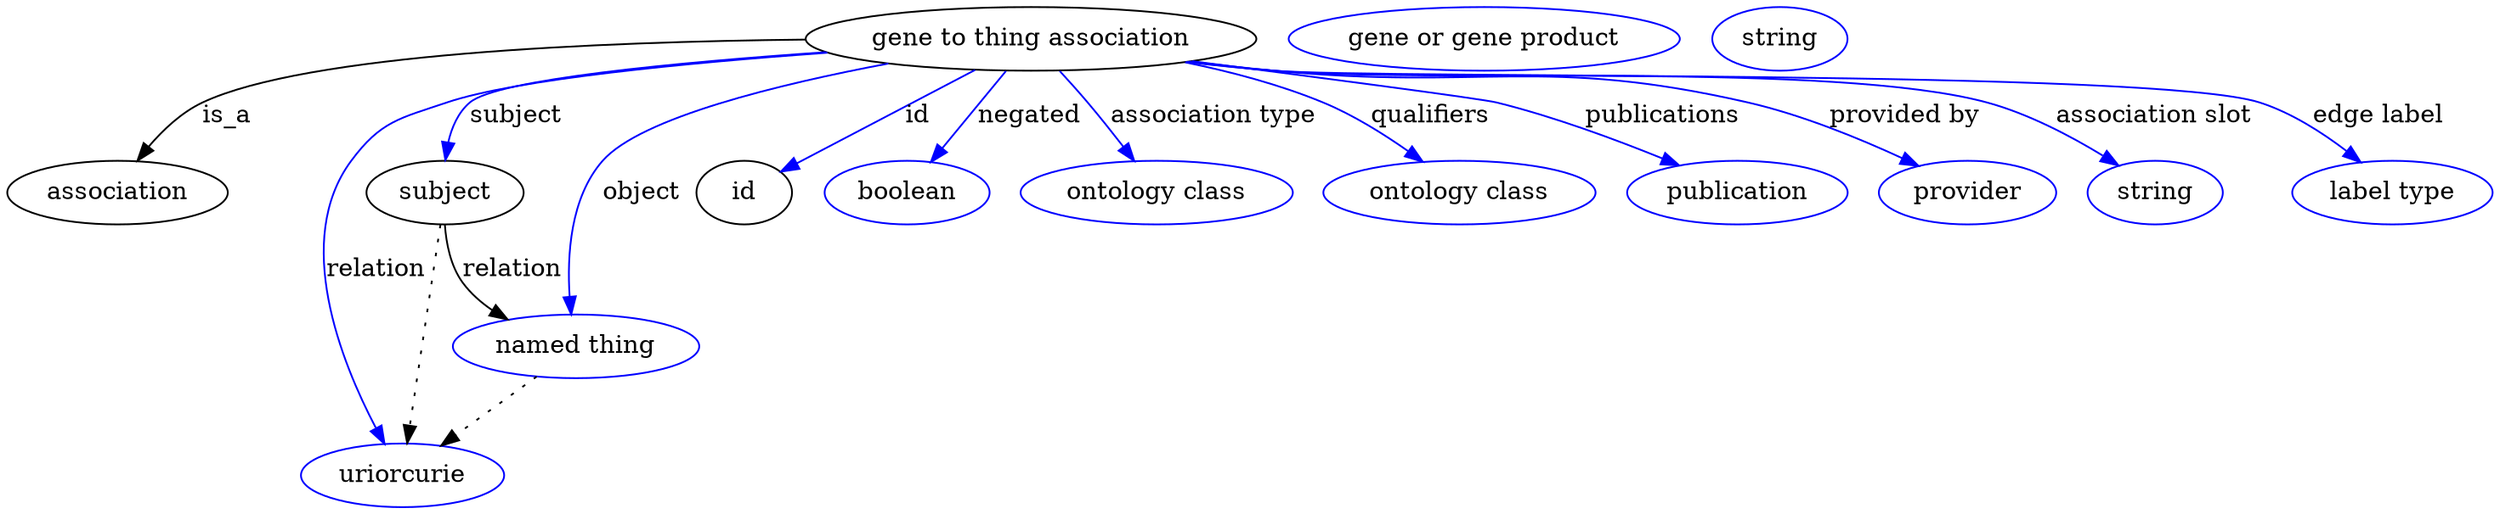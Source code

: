 digraph {
	graph [bb="0,0,1175.5,283"];
	node [label="\N"];
	"gene to thing association"	 [height=0.5,
		label="gene to thing association",
		pos="496.05,265",
		width=2.7442];
	association	 [height=0.5,
		pos="50.046,178",
		width=1.3902];
	"gene to thing association" -> association	 [label=is_a,
		lp="103.05,221.5",
		pos="e,59.666,195.81 400.33,260.35 289.48,254.36 118.63,243.02 92.046,229 81.326,223.35 72.301,213.67 65.397,204.26"];
	subject	 [height=0.5,
		pos="203.05,178",
		width=0.99297];
	"gene to thing association" -> subject	 [color=blue,
		label=subject,
		lp="241.55,221.5",
		pos="e,205.08,196.09 405.28,257.72 331.16,251.02 236.38,240.41 222.05,229 214.87,223.29 210.41,214.58 207.63,205.97",
		style=solid];
	relation	 [color=blue,
		height=0.5,
		label=uriorcurie,
		pos="185.05,18",
		width=1.2638];
	"gene to thing association" -> relation	 [color=blue,
		label=relation,
		lp="167.05,134.5",
		pos="e,175.27,35.659 404.2,258.22 333.51,252.14 242.14,242.14 207.05,229 182.46,219.79 171.64,218.46 158.05,196 129.37,148.63 153.31,\
81.572 170.78,44.765",
		style=solid];
	object	 [color=blue,
		height=0.5,
		label="named thing",
		pos="268.05,91",
		width=1.5346];
	"gene to thing association" -> object	 [color=blue,
		label=object,
		lp="301.05,178",
		pos="e,265.49,109.28 430.28,251.5 375.42,238.88 303.24,218.61 284.05,196 266.23,175 263.75,142.77 264.78,119.55",
		style=solid];
	id	 [height=0.5,
		pos="354.05,178",
		width=0.75];
	"gene to thing association" -> id	 [color=blue,
		label=id,
		lp="439.55,221.5",
		pos="e,374.15,190.32 467.65,247.6 443,232.5 407.47,210.73 382.73,195.58",
		style=solid];
	negated	 [color=blue,
		height=0.5,
		label=boolean,
		pos="437.05,178",
		width=1.0652];
	"gene to thing association" -> negated	 [color=blue,
		label=negated,
		lp="492.55,221.5",
		pos="e,448.85,195.41 483.82,246.97 475.4,234.56 464.09,217.88 454.7,204.03",
		style=solid];
	"association type"	 [color=blue,
		height=0.5,
		label="ontology class",
		pos="555.05,178",
		width=1.7151];
	"gene to thing association" -> "association type"	 [color=blue,
		label="association type",
		lp="574.05,221.5",
		pos="e,543.04,195.71 508.27,246.97 516.63,234.64 527.85,218.1 537.21,204.3",
		style=solid];
	qualifiers	 [color=blue,
		height=0.5,
		label="ontology class",
		pos="696.05,178",
		width=1.7151];
	"gene to thing association" -> qualifiers	 [color=blue,
		label=qualifiers,
		lp="674.05,221.5",
		pos="e,675.16,195.14 559.68,251.14 580.11,245.56 602.5,238.22 622.05,229 637.79,221.57 653.86,210.93 666.99,201.29",
		style=solid];
	publications	 [color=blue,
		height=0.5,
		label=publication,
		pos="826.05,178",
		width=1.3902];
	"gene to thing association" -> publications	 [color=blue,
		label=publications,
		lp="779.55,221.5",
		pos="e,796.15,192.73 568.96,252.78 626.23,243.11 697.4,230.94 704.05,229 732.52,220.7 763.33,207.79 786.86,197.03",
		style=solid];
	"provided by"	 [color=blue,
		height=0.5,
		label=provider,
		pos="934.05,178",
		width=1.1193];
	"gene to thing association" -> "provided by"	 [color=blue,
		label="provided by",
		lp="894.05,221.5",
		pos="e,908.43,192.09 566.8,252.37 579.19,250.4 591.97,248.51 604.05,247 698.31,235.18 724.94,252.29 817.05,229 845.93,221.69 876.76,207.99 \
899.51,196.63",
		style=solid];
	"association slot"	 [color=blue,
		height=0.5,
		label=string,
		pos="1023,178",
		width=0.84854];
	"gene to thing association" -> "association slot"	 [color=blue,
		label="association slot",
		lp="1008,221.5",
		pos="e,1003.7,192.13 565.89,252.2 578.56,250.21 591.67,248.37 604.05,247 676.38,239.01 861.11,249.15 931.05,229 954.06,222.37 977.64,\
209.15 995.16,197.83",
		style=solid];
	"edge label"	 [color=blue,
		height=0.5,
		label="label type",
		pos="1130,178",
		width=1.2638];
	"gene to thing association" -> "edge label"	 [color=blue,
		label="edge label",
		lp="1111,221.5",
		pos="e,1111.6,194.67 565.3,252.14 578.14,250.13 591.47,248.29 604.05,247 703.6,236.75 958.91,260.05 1054,229 1072.1,223.12 1089.8,211.65 \
1103.6,201.08",
		style=solid];
	subject -> relation	 [pos="e,187.1,36.223 201.02,159.96 197.91,132.35 191.95,79.375 188.25,46.525",
		style=dotted];
	subject -> object	 [label=relation,
		lp="240.05,134.5",
		pos="e,240.44,106.67 205.87,159.75 208.14,149.41 212.14,136.66 219.05,127 222.75,121.82 227.44,117.07 232.43,112.85"];
	"gene to thing association_subject"	 [color=blue,
		height=0.5,
		label="gene or gene product",
		pos="698.05,265",
		width=2.3651];
	object -> relation	 [pos="e,203.91,34.588 248.8,74.069 237.72,64.326 223.64,51.941 211.53,41.291",
		style=dotted];
	association_id	 [color=blue,
		height=0.5,
		label=string,
		pos="832.05,265",
		width=0.84854];
}
